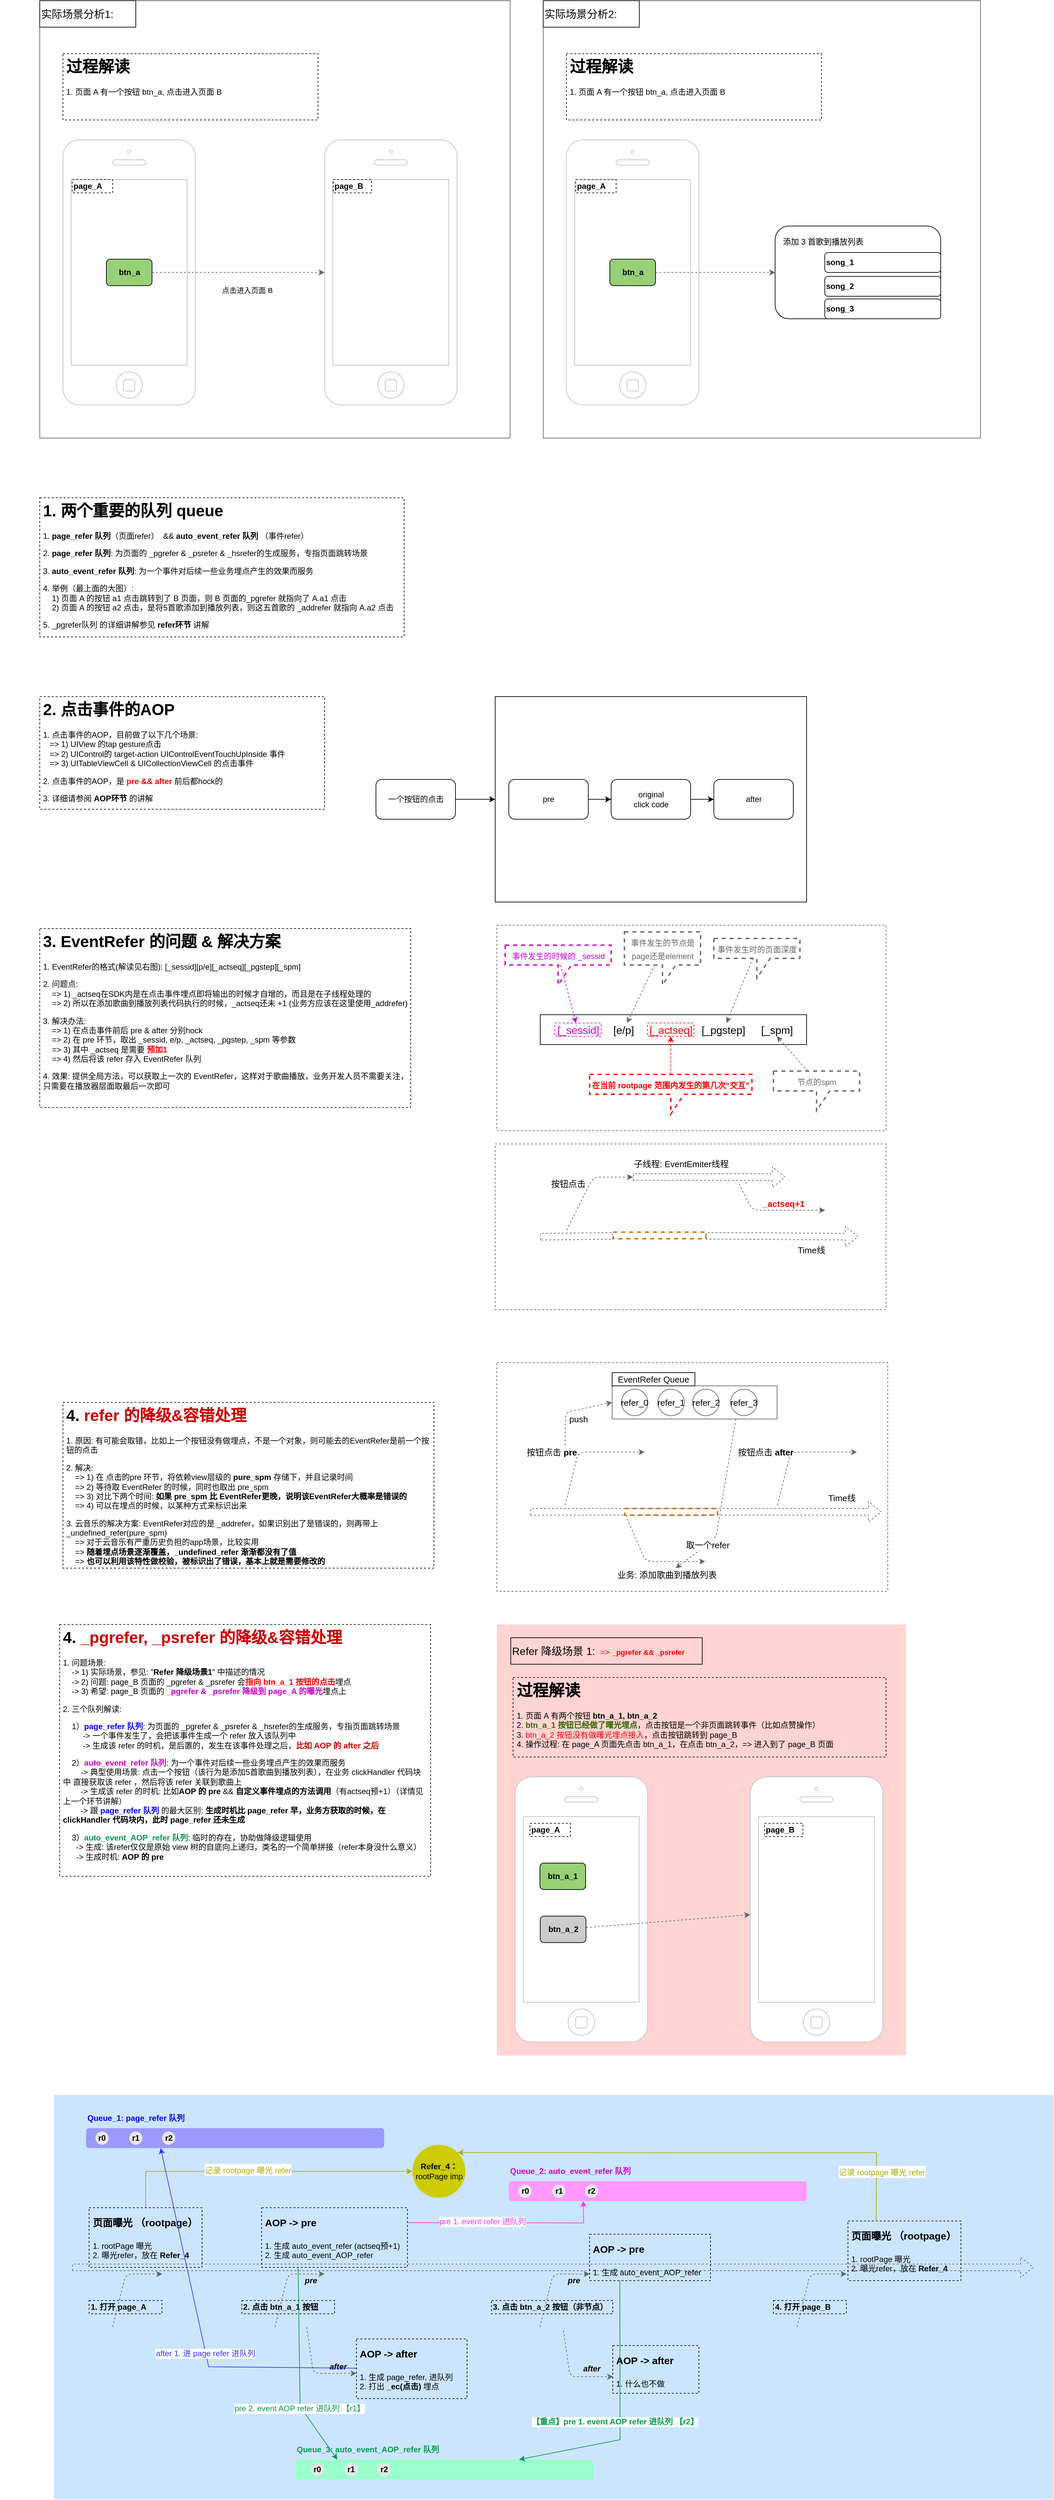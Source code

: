 <mxfile version="15.6.8" type="github">
  <diagram id="_ZPEgi9wng2458FTJGSn" name="Page-1">
    <mxGraphModel dx="1717" dy="2250" grid="1" gridSize="10" guides="1" tooltips="1" connect="1" arrows="1" fold="1" page="1" pageScale="1" pageWidth="827" pageHeight="1169" math="0" shadow="0">
      <root>
        <mxCell id="0" />
        <mxCell id="1" parent="0" />
        <mxCell id="yxq1icMLa7VZch2Kp3X8-78" value="" style="rounded=0;whiteSpace=wrap;html=1;dashed=1;fontSize=13;strokeWidth=1;strokeColor=none;fillColor=#CCE5FF;" vertex="1" parent="1">
          <mxGeometry x="61.5" y="2060" width="1508.5" height="610" as="geometry" />
        </mxCell>
        <mxCell id="yxq1icMLa7VZch2Kp3X8-10" value="" style="rounded=0;whiteSpace=wrap;html=1;dashed=1;fontSize=13;strokeWidth=1;strokeColor=none;fillColor=#FFD4D2;" vertex="1" parent="1">
          <mxGeometry x="730" y="1350" width="617.5" height="650" as="geometry" />
        </mxCell>
        <mxCell id="x_XK1Yig7gq4vAHvtXbg-77" value="" style="rounded=0;whiteSpace=wrap;html=1;dashed=1;fontSize=13;fontColor=#000000;strokeWidth=1;strokeColor=#666666;" parent="1" vertex="1">
          <mxGeometry x="730" y="955" width="590" height="345" as="geometry" />
        </mxCell>
        <mxCell id="x_XK1Yig7gq4vAHvtXbg-54" value="" style="rounded=0;whiteSpace=wrap;html=1;dashed=1;fontSize=13;fontColor=#000000;strokeWidth=1;strokeColor=#666666;" parent="1" vertex="1">
          <mxGeometry x="730" y="295" width="587.5" height="310" as="geometry" />
        </mxCell>
        <mxCell id="x_XK1Yig7gq4vAHvtXbg-53" value="" style="rounded=0;whiteSpace=wrap;html=1;dashed=1;fontSize=13;fontColor=#000000;strokeWidth=1;strokeColor=#666666;" parent="1" vertex="1">
          <mxGeometry x="727.5" y="625" width="590" height="250" as="geometry" />
        </mxCell>
        <mxCell id="CS7jje6rmYeDG2XOKvHa-1" value="" style="rounded=0;whiteSpace=wrap;html=1;strokeColor=#666666;fontColor=#666666;" parent="1" vertex="1">
          <mxGeometry x="40" y="-1100" width="710" height="660" as="geometry" />
        </mxCell>
        <mxCell id="CS7jje6rmYeDG2XOKvHa-2" value="" style="html=1;verticalLabelPosition=bottom;labelBackgroundColor=#ffffff;verticalAlign=top;shadow=0;dashed=0;strokeWidth=1;shape=mxgraph.ios7.misc.iphone;strokeColor=#c0c0c0;fontColor=#000000;fillColor=#ffffff;align=left;" parent="1" vertex="1">
          <mxGeometry x="75" y="-890" width="200" height="400" as="geometry" />
        </mxCell>
        <mxCell id="CS7jje6rmYeDG2XOKvHa-3" value="page_A" style="text;html=1;fillColor=none;align=left;verticalAlign=middle;whiteSpace=wrap;rounded=0;fontColor=#000000;strokeColor=#000000;dashed=1;fontStyle=1" parent="1" vertex="1">
          <mxGeometry x="89" y="-830" width="61" height="20" as="geometry" />
        </mxCell>
        <mxCell id="CS7jje6rmYeDG2XOKvHa-6" value="btn_a" style="rounded=1;whiteSpace=wrap;html=1;fontColor=#000000;strokeColor=#000000;align=center;fontStyle=1;fillColor=#97D077;" parent="1" vertex="1">
          <mxGeometry x="140.5" y="-710" width="69" height="40" as="geometry" />
        </mxCell>
        <mxCell id="CS7jje6rmYeDG2XOKvHa-9" value="" style="html=1;verticalLabelPosition=bottom;labelBackgroundColor=#ffffff;verticalAlign=top;shadow=0;dashed=0;strokeWidth=1;shape=mxgraph.ios7.misc.iphone;strokeColor=#c0c0c0;fontColor=#000000;fillColor=#ffffff;align=left;" parent="1" vertex="1">
          <mxGeometry x="470" y="-890" width="200" height="400" as="geometry" />
        </mxCell>
        <mxCell id="CS7jje6rmYeDG2XOKvHa-10" style="edgeStyle=none;rounded=0;orthogonalLoop=1;jettySize=auto;html=1;dashed=1;fontColor=#000000;strokeColor=#666666;" parent="1" source="CS7jje6rmYeDG2XOKvHa-6" target="CS7jje6rmYeDG2XOKvHa-9" edge="1">
          <mxGeometry relative="1" as="geometry">
            <mxPoint x="586.75" y="-690" as="sourcePoint" />
          </mxGeometry>
        </mxCell>
        <mxCell id="CS7jje6rmYeDG2XOKvHa-12" value="page_B" style="text;html=1;fillColor=none;align=left;verticalAlign=middle;whiteSpace=wrap;rounded=0;fontColor=#000000;strokeColor=#000000;dashed=1;fontStyle=1" parent="1" vertex="1">
          <mxGeometry x="483" y="-830" width="58" height="20" as="geometry" />
        </mxCell>
        <mxCell id="CS7jje6rmYeDG2XOKvHa-13" value="点击进入页面 B" style="edgeLabel;html=1;align=center;verticalAlign=middle;resizable=0;points=[];fontColor=#000000;" parent="1" vertex="1" connectable="0">
          <mxGeometry x="-20" y="-650" as="geometry">
            <mxPoint x="373" y="-13" as="offset" />
          </mxGeometry>
        </mxCell>
        <mxCell id="CS7jje6rmYeDG2XOKvHa-14" value="&lt;span style=&quot;font-size: 16px&quot;&gt;实际场景分析1:&lt;/span&gt;" style="text;html=1;fillColor=none;align=left;verticalAlign=middle;whiteSpace=wrap;rounded=0;strokeColor=#000000;" parent="1" vertex="1">
          <mxGeometry x="40" y="-1100" width="145" height="40" as="geometry" />
        </mxCell>
        <mxCell id="CS7jje6rmYeDG2XOKvHa-15" value="&lt;h1&gt;过程解读&lt;/h1&gt;&lt;p&gt;1. 页面 A 有一个按钮 btn_a, 点击进入页面 B&lt;/p&gt;" style="text;html=1;fillColor=none;spacing=5;spacingTop=-20;whiteSpace=wrap;overflow=hidden;rounded=0;fontColor=#000000;align=left;strokeColor=#000000;dashed=1;" parent="1" vertex="1">
          <mxGeometry x="75" y="-1020" width="385" height="100" as="geometry" />
        </mxCell>
        <mxCell id="CS7jje6rmYeDG2XOKvHa-18" value="" style="rounded=0;whiteSpace=wrap;html=1;strokeColor=#666666;fontColor=#666666;" parent="1" vertex="1">
          <mxGeometry x="800" y="-1100" width="660" height="660" as="geometry" />
        </mxCell>
        <mxCell id="CS7jje6rmYeDG2XOKvHa-19" value="" style="html=1;verticalLabelPosition=bottom;labelBackgroundColor=#ffffff;verticalAlign=top;shadow=0;dashed=0;strokeWidth=1;shape=mxgraph.ios7.misc.iphone;strokeColor=#c0c0c0;fontColor=#000000;fillColor=#ffffff;align=left;" parent="1" vertex="1">
          <mxGeometry x="835" y="-890" width="200" height="400" as="geometry" />
        </mxCell>
        <mxCell id="CS7jje6rmYeDG2XOKvHa-20" value="page_A" style="text;html=1;fillColor=none;align=left;verticalAlign=middle;whiteSpace=wrap;rounded=0;fontColor=#000000;strokeColor=#000000;dashed=1;fontStyle=1" parent="1" vertex="1">
          <mxGeometry x="849" y="-830" width="61" height="20" as="geometry" />
        </mxCell>
        <mxCell id="CS7jje6rmYeDG2XOKvHa-21" value="btn_a" style="rounded=1;whiteSpace=wrap;html=1;fontColor=#000000;strokeColor=#000000;align=center;fontStyle=1;fillColor=#97D077;" parent="1" vertex="1">
          <mxGeometry x="900.5" y="-710" width="69" height="40" as="geometry" />
        </mxCell>
        <mxCell id="CS7jje6rmYeDG2XOKvHa-23" style="edgeStyle=none;rounded=0;orthogonalLoop=1;jettySize=auto;html=1;dashed=1;fontColor=#000000;strokeColor=#666666;" parent="1" source="CS7jje6rmYeDG2XOKvHa-21" target="CS7jje6rmYeDG2XOKvHa-27" edge="1">
          <mxGeometry relative="1" as="geometry">
            <mxPoint x="1346.75" y="-690" as="sourcePoint" />
            <mxPoint x="1140" y="-690" as="targetPoint" />
          </mxGeometry>
        </mxCell>
        <mxCell id="CS7jje6rmYeDG2XOKvHa-25" value="&lt;span style=&quot;font-size: 16px&quot;&gt;实际场景分析2:&lt;/span&gt;" style="text;html=1;fillColor=none;align=left;verticalAlign=middle;whiteSpace=wrap;rounded=0;strokeColor=#000000;" parent="1" vertex="1">
          <mxGeometry x="800" y="-1100" width="145" height="40" as="geometry" />
        </mxCell>
        <mxCell id="CS7jje6rmYeDG2XOKvHa-26" value="&lt;h1&gt;过程解读&lt;/h1&gt;&lt;p&gt;1. 页面 A 有一个按钮 btn_a, 点击进入页面 B&lt;/p&gt;" style="text;html=1;fillColor=none;spacing=5;spacingTop=-20;whiteSpace=wrap;overflow=hidden;rounded=0;fontColor=#000000;align=left;strokeColor=#000000;dashed=1;" parent="1" vertex="1">
          <mxGeometry x="835" y="-1020" width="385" height="100" as="geometry" />
        </mxCell>
        <mxCell id="CS7jje6rmYeDG2XOKvHa-27" value="" style="rounded=1;whiteSpace=wrap;html=1;" parent="1" vertex="1">
          <mxGeometry x="1150" y="-760" width="250" height="140" as="geometry" />
        </mxCell>
        <mxCell id="CS7jje6rmYeDG2XOKvHa-30" value="&lt;span style=&quot;color: rgb(0 , 0 , 0) ; font-family: &amp;#34;helvetica&amp;#34; ; font-size: 12px ; font-style: normal ; font-weight: 400 ; letter-spacing: normal ; text-align: center ; text-indent: 0px ; text-transform: none ; word-spacing: 0px ; background-color: rgb(248 , 249 , 250) ; display: inline ; float: none&quot;&gt;添加 3 首歌到播放列表&lt;/span&gt;" style="text;whiteSpace=wrap;html=1;" parent="1" vertex="1">
          <mxGeometry x="1160" y="-750" width="150" height="30" as="geometry" />
        </mxCell>
        <mxCell id="CS7jje6rmYeDG2XOKvHa-31" value="&lt;b&gt;song_1&lt;/b&gt;" style="rounded=1;whiteSpace=wrap;html=1;align=left;" parent="1" vertex="1">
          <mxGeometry x="1225" y="-720" width="175" height="30" as="geometry" />
        </mxCell>
        <mxCell id="CS7jje6rmYeDG2XOKvHa-32" value="&lt;b&gt;song_2&lt;/b&gt;" style="rounded=1;whiteSpace=wrap;html=1;align=left;" parent="1" vertex="1">
          <mxGeometry x="1225" y="-684" width="175" height="30" as="geometry" />
        </mxCell>
        <mxCell id="CS7jje6rmYeDG2XOKvHa-33" value="&lt;b&gt;song_3&lt;/b&gt;" style="rounded=1;whiteSpace=wrap;html=1;align=left;" parent="1" vertex="1">
          <mxGeometry x="1225" y="-650" width="175" height="30" as="geometry" />
        </mxCell>
        <mxCell id="CS7jje6rmYeDG2XOKvHa-34" value="&lt;h1&gt;2. 点击事件的AOP&lt;/h1&gt;&lt;p&gt;1. 点击事件的AOP，目前做了以下几个场景:&lt;br&gt;&lt;span&gt;&amp;nbsp; &amp;nbsp;=&amp;gt; 1) UIView 的tap gesture点击&lt;br&gt;&amp;nbsp; &amp;nbsp;=&amp;gt; 2) UIControl的 target-action UIControlEventTouchUpInside 事件&lt;br&gt;&amp;nbsp; &amp;nbsp;=&amp;gt; 3) UITableViewCell &amp;amp; UICollectionViewCell 的点击事件&lt;br&gt;&lt;/span&gt;&lt;/p&gt;&lt;p&gt;2. 点击事件的AOP，是 &lt;b&gt;&lt;font color=&quot;#ff0000&quot;&gt;pre &amp;amp;&amp;amp; after&lt;/font&gt;&lt;/b&gt; 前后都hock的&lt;/p&gt;&lt;p&gt;3. 详细请参阅 &lt;b&gt;AOP环节&lt;/b&gt; 的讲解&lt;/p&gt;" style="text;html=1;fillColor=none;spacing=5;spacingTop=-20;whiteSpace=wrap;overflow=hidden;rounded=0;strokeColor=#000000;dashed=1;" parent="1" vertex="1">
          <mxGeometry x="40" y="-50" width="430" height="170" as="geometry" />
        </mxCell>
        <mxCell id="x_XK1Yig7gq4vAHvtXbg-7" style="edgeStyle=orthogonalEdgeStyle;rounded=0;orthogonalLoop=1;jettySize=auto;html=1;" parent="1" source="x_XK1Yig7gq4vAHvtXbg-1" target="x_XK1Yig7gq4vAHvtXbg-3" edge="1">
          <mxGeometry relative="1" as="geometry" />
        </mxCell>
        <mxCell id="x_XK1Yig7gq4vAHvtXbg-1" value="一个按钮的点击" style="rounded=1;whiteSpace=wrap;html=1;" parent="1" vertex="1">
          <mxGeometry x="547.5" y="75" width="120" height="60" as="geometry" />
        </mxCell>
        <mxCell id="x_XK1Yig7gq4vAHvtXbg-3" value="" style="rounded=0;whiteSpace=wrap;html=1;" parent="1" vertex="1">
          <mxGeometry x="727.5" y="-50" width="470" height="310" as="geometry" />
        </mxCell>
        <mxCell id="x_XK1Yig7gq4vAHvtXbg-9" style="edgeStyle=orthogonalEdgeStyle;rounded=0;orthogonalLoop=1;jettySize=auto;html=1;" parent="1" source="x_XK1Yig7gq4vAHvtXbg-4" target="x_XK1Yig7gq4vAHvtXbg-6" edge="1">
          <mxGeometry relative="1" as="geometry" />
        </mxCell>
        <mxCell id="x_XK1Yig7gq4vAHvtXbg-4" value="original &lt;br&gt;click code" style="rounded=1;whiteSpace=wrap;html=1;" parent="1" vertex="1">
          <mxGeometry x="902.5" y="75" width="120" height="60" as="geometry" />
        </mxCell>
        <mxCell id="x_XK1Yig7gq4vAHvtXbg-8" style="edgeStyle=orthogonalEdgeStyle;rounded=0;orthogonalLoop=1;jettySize=auto;html=1;" parent="1" source="x_XK1Yig7gq4vAHvtXbg-5" target="x_XK1Yig7gq4vAHvtXbg-4" edge="1">
          <mxGeometry relative="1" as="geometry" />
        </mxCell>
        <mxCell id="x_XK1Yig7gq4vAHvtXbg-5" value="pre" style="rounded=1;whiteSpace=wrap;html=1;" parent="1" vertex="1">
          <mxGeometry x="748" y="75" width="120" height="60" as="geometry" />
        </mxCell>
        <mxCell id="x_XK1Yig7gq4vAHvtXbg-6" value="after" style="rounded=1;whiteSpace=wrap;html=1;" parent="1" vertex="1">
          <mxGeometry x="1057.5" y="75" width="120" height="60" as="geometry" />
        </mxCell>
        <mxCell id="x_XK1Yig7gq4vAHvtXbg-10" value="&lt;h1&gt;1. 两个重要的队列 queue&lt;/h1&gt;&lt;p&gt;1. &lt;b&gt;page_refer&amp;nbsp;队列&lt;/b&gt;（页面refer）&amp;nbsp; &amp;amp;&amp;amp; &lt;b&gt;auto_event_refer 队列&lt;/b&gt; （事件refer）&lt;span&gt;&lt;br&gt;&lt;/span&gt;&lt;/p&gt;&lt;p&gt;2.&amp;nbsp;&lt;b&gt;page_refer&lt;/b&gt;&lt;b&gt;&amp;nbsp;队列&lt;/b&gt;: 为页面的 _pgrefer &amp;amp; _psrefer &amp;amp; _hsrefer的生成服务，专指页面跳转场景&lt;br&gt;&lt;/p&gt;&lt;p&gt;3.&amp;nbsp;&lt;b&gt;auto_event_refer&lt;/b&gt;&lt;b&gt;&amp;nbsp;队列&lt;/b&gt;: 为一个事件对后续一些业务埋点产生的效果而服务&lt;/p&gt;&lt;p&gt;4. 举例（最上面的大图）:&lt;br&gt;&amp;nbsp; &amp;nbsp; 1) 页面 A 的按钮 a1 点击跳转到了 B 页面，则 B 页面的_pgrefer 就指向了 A.a1 点击&lt;br&gt;&amp;nbsp; &amp;nbsp; 2) 页面 A 的按钮 a2 点击，是将5首歌添加到播放列表，则这五首歌的 _addrefer 就指向 A.a2 点击&lt;/p&gt;&lt;p&gt;5. _pgrefer队列 的详细讲解参见 &lt;b&gt;refer环节&lt;/b&gt; 讲解&lt;/p&gt;" style="text;html=1;fillColor=none;spacing=5;spacingTop=-20;whiteSpace=wrap;overflow=hidden;rounded=0;strokeColor=#000000;dashed=1;" parent="1" vertex="1">
          <mxGeometry x="40" y="-350" width="550" height="210" as="geometry" />
        </mxCell>
        <mxCell id="x_XK1Yig7gq4vAHvtXbg-11" value="&lt;h1&gt;3. EventRefer 的问题 &amp;amp; 解决方案&lt;/h1&gt;&lt;p&gt;1. EventRefer的格式(解读见右图): [_sessid][p/e][_actseq][_pgstep][_spm]&lt;/p&gt;&lt;p&gt;2. 问题点: &lt;br&gt;&amp;nbsp; &amp;nbsp; =&amp;gt; 1) _actseq在SDK内是在点击事件埋点即将输出的时候才自增的，而且是在子线程处理的&lt;br&gt;&amp;nbsp; &amp;nbsp; =&amp;gt; 2) 所以在添加歌曲到播放列表代码执行的时候，_actseq还未 +1 (业务方应该在这里使用_addrefer)&lt;br&gt;&lt;/p&gt;&lt;p&gt;3. 解决办法:&amp;nbsp;&lt;br&gt;&amp;nbsp; &amp;nbsp; =&amp;gt; 1) 在点击事件前后 pre &amp;amp; after 分别hock&lt;br&gt;&amp;nbsp; &amp;nbsp; =&amp;gt; 2) 在 pre 环节，取出 _sessid, e/p, _actseq, _pgstep, _spm 等参数&lt;br&gt;&amp;nbsp; &amp;nbsp; =&amp;gt; 3) 其中 _actseq 是需要 &lt;font color=&quot;#ff0000&quot; style=&quot;font-weight: bold&quot;&gt;预加1&lt;/font&gt;&lt;br&gt;&amp;nbsp; &amp;nbsp; =&amp;gt; 4) 然后将该 refer 存入 EventRefer 队列&lt;br&gt;&lt;/p&gt;&lt;p&gt;4. 效果: 提供全局方法，可以获取上一次的 EventRefer，这样对于歌曲播放，业务开发人员不需要关注，只需要在播放器层面取最后一次即可&lt;br&gt;&lt;/p&gt;&lt;p&gt;&lt;br&gt;&lt;/p&gt;" style="text;html=1;fillColor=none;spacing=5;spacingTop=-20;whiteSpace=wrap;overflow=hidden;rounded=0;strokeColor=#000000;dashed=1;" parent="1" vertex="1">
          <mxGeometry x="40" y="300" width="560" height="270" as="geometry" />
        </mxCell>
        <mxCell id="x_XK1Yig7gq4vAHvtXbg-12" value="" style="rounded=0;whiteSpace=wrap;html=1;" parent="1" vertex="1">
          <mxGeometry x="795.5" y="430" width="402" height="45" as="geometry" />
        </mxCell>
        <mxCell id="x_XK1Yig7gq4vAHvtXbg-14" value="[_sessid]" style="text;html=1;fillColor=none;align=center;verticalAlign=middle;whiteSpace=wrap;rounded=0;dashed=1;fontSize=16;fontColor=#CC00CC;strokeColor=#CC00CC;" parent="1" vertex="1">
          <mxGeometry x="817.5" y="442.5" width="70" height="20" as="geometry" />
        </mxCell>
        <mxCell id="x_XK1Yig7gq4vAHvtXbg-15" value="[e/p]" style="text;html=1;strokeColor=none;fillColor=none;align=center;verticalAlign=middle;whiteSpace=wrap;rounded=0;dashed=1;fontSize=16;" parent="1" vertex="1">
          <mxGeometry x="894.5" y="442.5" width="53" height="20" as="geometry" />
        </mxCell>
        <mxCell id="x_XK1Yig7gq4vAHvtXbg-16" value="[_actseq]" style="text;html=1;fillColor=none;align=center;verticalAlign=middle;whiteSpace=wrap;rounded=0;dashed=1;fontSize=16;fontColor=#FF0000;strokeColor=#FF0000;" parent="1" vertex="1">
          <mxGeometry x="957.5" y="442.5" width="70" height="20" as="geometry" />
        </mxCell>
        <mxCell id="x_XK1Yig7gq4vAHvtXbg-17" value="[_pgstep]" style="text;html=1;strokeColor=none;fillColor=none;align=center;verticalAlign=middle;whiteSpace=wrap;rounded=0;dashed=1;fontSize=16;" parent="1" vertex="1">
          <mxGeometry x="1037" y="442.5" width="70" height="20" as="geometry" />
        </mxCell>
        <mxCell id="x_XK1Yig7gq4vAHvtXbg-18" value="[_spm]" style="text;html=1;strokeColor=none;fillColor=none;align=center;verticalAlign=middle;whiteSpace=wrap;rounded=0;dashed=1;fontSize=16;" parent="1" vertex="1">
          <mxGeometry x="1117.5" y="442.5" width="70" height="20" as="geometry" />
        </mxCell>
        <mxCell id="x_XK1Yig7gq4vAHvtXbg-20" style="rounded=0;orthogonalLoop=1;jettySize=auto;html=1;fontSize=16;fontColor=#CC00CC;strokeColor=#CC00CC;dashed=1;" parent="1" source="x_XK1Yig7gq4vAHvtXbg-19" target="x_XK1Yig7gq4vAHvtXbg-14" edge="1">
          <mxGeometry relative="1" as="geometry" />
        </mxCell>
        <mxCell id="x_XK1Yig7gq4vAHvtXbg-19" value="&lt;span style=&quot;font-size: 12px; text-align: left;&quot;&gt;事件发生的时候的 _sessid&lt;/span&gt;" style="shape=callout;whiteSpace=wrap;html=1;perimeter=calloutPerimeter;dashed=1;fontSize=16;strokeColor=#CC00CC;strokeWidth=2;fontColor=#CC00CC;fillColor=none;" parent="1" vertex="1">
          <mxGeometry x="742.5" y="325" width="160" height="60" as="geometry" />
        </mxCell>
        <mxCell id="x_XK1Yig7gq4vAHvtXbg-22" style="edgeStyle=none;rounded=0;orthogonalLoop=1;jettySize=auto;html=1;dashed=1;fontSize=16;fontColor=#666666;strokeColor=#666666;" parent="1" source="x_XK1Yig7gq4vAHvtXbg-21" target="x_XK1Yig7gq4vAHvtXbg-15" edge="1">
          <mxGeometry relative="1" as="geometry" />
        </mxCell>
        <mxCell id="x_XK1Yig7gq4vAHvtXbg-21" value="&lt;span style=&quot;font-size: 12px; text-align: left;&quot;&gt;事件发生的节点是page还是element&lt;/span&gt;" style="shape=callout;whiteSpace=wrap;html=1;perimeter=calloutPerimeter;dashed=1;fontSize=16;strokeWidth=2;fillColor=none;strokeColor=#666666;fontColor=#666666;" parent="1" vertex="1">
          <mxGeometry x="922.5" y="305" width="115" height="80" as="geometry" />
        </mxCell>
        <mxCell id="x_XK1Yig7gq4vAHvtXbg-24" style="edgeStyle=none;rounded=0;orthogonalLoop=1;jettySize=auto;html=1;dashed=1;fontSize=16;fontColor=#666666;strokeColor=#FF0000;" parent="1" source="x_XK1Yig7gq4vAHvtXbg-23" target="x_XK1Yig7gq4vAHvtXbg-16" edge="1">
          <mxGeometry relative="1" as="geometry" />
        </mxCell>
        <mxCell id="x_XK1Yig7gq4vAHvtXbg-23" value="&lt;b style=&quot;color: rgb(0 , 0 , 0) ; font-size: 12px ; text-align: left&quot;&gt;&lt;font color=&quot;#ff0000&quot;&gt;在当前 rootpage 范围内发生的第几次“交互”&lt;/font&gt;&lt;/b&gt;" style="shape=callout;whiteSpace=wrap;html=1;perimeter=calloutPerimeter;dashed=1;fontSize=16;strokeWidth=2;fontColor=#CC00CC;fillColor=none;strokeColor=#FF0000;" parent="1" vertex="1">
          <mxGeometry x="870" y="520" width="245" height="60" as="geometry" />
        </mxCell>
        <mxCell id="x_XK1Yig7gq4vAHvtXbg-26" style="edgeStyle=none;rounded=0;orthogonalLoop=1;jettySize=auto;html=1;dashed=1;fontSize=16;fontColor=#666666;strokeColor=#666666;" parent="1" source="x_XK1Yig7gq4vAHvtXbg-25" target="x_XK1Yig7gq4vAHvtXbg-17" edge="1">
          <mxGeometry relative="1" as="geometry" />
        </mxCell>
        <mxCell id="x_XK1Yig7gq4vAHvtXbg-25" value="&lt;span style=&quot;font-size: 12px ; text-align: left&quot;&gt;事件发生时的页面深度&lt;/span&gt;" style="shape=callout;whiteSpace=wrap;html=1;perimeter=calloutPerimeter;dashed=1;fontSize=16;strokeWidth=2;fillColor=none;fontColor=#666666;strokeColor=#666666;" parent="1" vertex="1">
          <mxGeometry x="1057.5" y="315" width="130" height="60" as="geometry" />
        </mxCell>
        <mxCell id="x_XK1Yig7gq4vAHvtXbg-28" style="edgeStyle=none;rounded=0;orthogonalLoop=1;jettySize=auto;html=1;entryX=0.5;entryY=1;entryDx=0;entryDy=0;dashed=1;fontSize=16;fontColor=#666666;strokeColor=#666666;" parent="1" source="x_XK1Yig7gq4vAHvtXbg-27" target="x_XK1Yig7gq4vAHvtXbg-18" edge="1">
          <mxGeometry relative="1" as="geometry" />
        </mxCell>
        <mxCell id="x_XK1Yig7gq4vAHvtXbg-27" value="&lt;span style=&quot;font-size: 12px ; text-align: left&quot;&gt;节点的spm&lt;/span&gt;" style="shape=callout;whiteSpace=wrap;html=1;perimeter=calloutPerimeter;dashed=1;fontSize=16;strokeWidth=2;fillColor=none;fontColor=#666666;strokeColor=#666666;" parent="1" vertex="1">
          <mxGeometry x="1147.5" y="515" width="130" height="60" as="geometry" />
        </mxCell>
        <mxCell id="x_XK1Yig7gq4vAHvtXbg-33" value="Time线" style="text;html=1;strokeColor=none;align=center;verticalAlign=middle;whiteSpace=wrap;rounded=0;dashed=1;fontSize=13;" parent="1" vertex="1">
          <mxGeometry x="1175" y="775" width="60" height="20" as="geometry" />
        </mxCell>
        <mxCell id="x_XK1Yig7gq4vAHvtXbg-34" value="" style="shape=flexArrow;endArrow=classic;html=1;dashed=1;fontSize=16;fontColor=#000000;strokeColor=#666666;startArrow=none;" parent="1" source="x_XK1Yig7gq4vAHvtXbg-47" edge="1">
          <mxGeometry width="50" height="50" relative="1" as="geometry">
            <mxPoint x="795.5" y="765" as="sourcePoint" />
            <mxPoint x="1275.5" y="765" as="targetPoint" />
          </mxGeometry>
        </mxCell>
        <mxCell id="x_XK1Yig7gq4vAHvtXbg-35" value="" style="endArrow=classic;html=1;dashed=1;fontSize=16;fontColor=#000000;strokeColor=#666666;" parent="1" edge="1">
          <mxGeometry width="50" height="50" relative="1" as="geometry">
            <mxPoint x="835.5" y="755" as="sourcePoint" />
            <mxPoint x="935.5" y="675" as="targetPoint" />
            <Array as="points">
              <mxPoint x="875.5" y="675" />
            </Array>
          </mxGeometry>
        </mxCell>
        <mxCell id="x_XK1Yig7gq4vAHvtXbg-38" value="" style="shape=flexArrow;endArrow=classic;html=1;dashed=1;fontSize=16;fontColor=#000000;strokeColor=#666666;" parent="1" edge="1">
          <mxGeometry width="50" height="50" relative="1" as="geometry">
            <mxPoint x="935.5" y="675" as="sourcePoint" />
            <mxPoint x="1165.5" y="675" as="targetPoint" />
          </mxGeometry>
        </mxCell>
        <mxCell id="x_XK1Yig7gq4vAHvtXbg-39" value="子线程: EventEmiter线程" style="text;html=1;strokeColor=none;fillColor=none;align=left;verticalAlign=middle;whiteSpace=wrap;rounded=0;dashed=1;fontSize=13;fontColor=#000000;" parent="1" vertex="1">
          <mxGeometry x="934.5" y="645" width="161" height="20" as="geometry" />
        </mxCell>
        <mxCell id="x_XK1Yig7gq4vAHvtXbg-40" value="" style="endArrow=classic;html=1;dashed=1;fontSize=13;fontColor=#000000;strokeColor=#666666;startArrow=none;" parent="1" edge="1">
          <mxGeometry width="50" height="50" relative="1" as="geometry">
            <mxPoint x="1095.5" y="685" as="sourcePoint" />
            <mxPoint x="1225.5" y="725" as="targetPoint" />
            <Array as="points">
              <mxPoint x="1115.5" y="725" />
            </Array>
          </mxGeometry>
        </mxCell>
        <mxCell id="x_XK1Yig7gq4vAHvtXbg-42" value="" style="endArrow=none;html=1;dashed=1;fontSize=13;fontColor=#000000;strokeColor=#666666;" parent="1" edge="1">
          <mxGeometry width="50" height="50" relative="1" as="geometry">
            <mxPoint x="1105.5" y="685" as="sourcePoint" />
            <mxPoint x="1108.833" y="681" as="targetPoint" />
            <Array as="points" />
          </mxGeometry>
        </mxCell>
        <mxCell id="x_XK1Yig7gq4vAHvtXbg-45" value="" style="endArrow=classic;html=1;dashed=1;fontSize=13;fontColor=#000000;strokeColor=#666666;" parent="1" edge="1">
          <mxGeometry width="50" height="50" relative="1" as="geometry">
            <mxPoint x="924.5" y="1185" as="sourcePoint" />
            <mxPoint x="1044.5" y="1255" as="targetPoint" />
            <Array as="points">
              <mxPoint x="954.5" y="1255" />
            </Array>
          </mxGeometry>
        </mxCell>
        <mxCell id="x_XK1Yig7gq4vAHvtXbg-47" value="" style="rounded=0;whiteSpace=wrap;html=1;dashed=1;fontSize=13;fontColor=#000000;strokeWidth=2;fillColor=none;strokeColor=#CC6600;" parent="1" vertex="1">
          <mxGeometry x="905.5" y="758" width="140" height="10" as="geometry" />
        </mxCell>
        <mxCell id="x_XK1Yig7gq4vAHvtXbg-48" value="" style="shape=flexArrow;endArrow=none;html=1;dashed=1;fontSize=16;fontColor=#000000;strokeColor=#666666;" parent="1" target="x_XK1Yig7gq4vAHvtXbg-47" edge="1">
          <mxGeometry width="50" height="50" relative="1" as="geometry">
            <mxPoint x="795.5" y="765" as="sourcePoint" />
            <mxPoint x="1405.5" y="765" as="targetPoint" />
          </mxGeometry>
        </mxCell>
        <mxCell id="x_XK1Yig7gq4vAHvtXbg-49" value="业务: 添加歌曲到播放列表" style="text;html=1;strokeColor=none;fillColor=none;align=center;verticalAlign=middle;whiteSpace=wrap;rounded=0;dashed=1;fontSize=13;fontColor=#000000;" parent="1" vertex="1">
          <mxGeometry x="902.5" y="1265" width="168" height="20" as="geometry" />
        </mxCell>
        <mxCell id="x_XK1Yig7gq4vAHvtXbg-50" value="按钮点击" style="text;html=1;strokeColor=none;fillColor=none;align=center;verticalAlign=middle;whiteSpace=wrap;rounded=0;dashed=1;fontSize=13;fontColor=#000000;" parent="1" vertex="1">
          <mxGeometry x="803" y="675" width="70" height="20" as="geometry" />
        </mxCell>
        <mxCell id="x_XK1Yig7gq4vAHvtXbg-51" value="&lt;b&gt;&lt;font color=&quot;#ff0000&quot;&gt;_actseq+1&lt;/font&gt;&lt;/b&gt;" style="text;html=1;strokeColor=none;fillColor=none;align=center;verticalAlign=middle;whiteSpace=wrap;rounded=0;dashed=1;fontSize=13;fontColor=#000000;" parent="1" vertex="1">
          <mxGeometry x="1118" y="705" width="90" height="20" as="geometry" />
        </mxCell>
        <mxCell id="x_XK1Yig7gq4vAHvtXbg-55" value="" style="shape=flexArrow;endArrow=classic;html=1;dashed=1;fontSize=13;fontColor=#000000;strokeColor=#666666;" parent="1" edge="1">
          <mxGeometry width="50" height="50" relative="1" as="geometry">
            <mxPoint x="780.5" y="1180" as="sourcePoint" />
            <mxPoint x="1310.5" y="1180" as="targetPoint" />
          </mxGeometry>
        </mxCell>
        <mxCell id="x_XK1Yig7gq4vAHvtXbg-56" value="Time线" style="text;html=1;strokeColor=none;align=center;verticalAlign=middle;whiteSpace=wrap;rounded=0;dashed=1;fontSize=13;" parent="1" vertex="1">
          <mxGeometry x="1220.5" y="1149" width="60" height="20" as="geometry" />
        </mxCell>
        <mxCell id="x_XK1Yig7gq4vAHvtXbg-57" value="" style="endArrow=classic;html=1;dashed=1;fontSize=13;fontColor=#000000;strokeColor=#666666;" parent="1" edge="1">
          <mxGeometry width="50" height="50" relative="1" as="geometry">
            <mxPoint x="833" y="1170" as="sourcePoint" />
            <mxPoint x="953" y="1090" as="targetPoint" />
            <Array as="points">
              <mxPoint x="853" y="1090" />
            </Array>
          </mxGeometry>
        </mxCell>
        <mxCell id="x_XK1Yig7gq4vAHvtXbg-58" value="按钮点击 &lt;b&gt;pre&lt;/b&gt;" style="text;html=1;strokeColor=none;fillColor=none;align=center;verticalAlign=middle;whiteSpace=wrap;rounded=0;dashed=1;fontSize=13;fontColor=#000000;" parent="1" vertex="1">
          <mxGeometry x="773" y="1080" width="80" height="20" as="geometry" />
        </mxCell>
        <mxCell id="x_XK1Yig7gq4vAHvtXbg-59" value="" style="endArrow=classic;html=1;dashed=1;fontSize=13;fontColor=#000000;strokeColor=#666666;" parent="1" edge="1">
          <mxGeometry width="50" height="50" relative="1" as="geometry">
            <mxPoint x="1153.5" y="1170" as="sourcePoint" />
            <mxPoint x="1273.5" y="1090" as="targetPoint" />
            <Array as="points">
              <mxPoint x="1173.5" y="1090" />
            </Array>
          </mxGeometry>
        </mxCell>
        <mxCell id="x_XK1Yig7gq4vAHvtXbg-60" value="按钮点击 &lt;b&gt;after&lt;/b&gt;" style="text;html=1;strokeColor=none;fillColor=none;align=center;verticalAlign=middle;whiteSpace=wrap;rounded=0;dashed=1;fontSize=13;fontColor=#000000;" parent="1" vertex="1">
          <mxGeometry x="1089" y="1080" width="94" height="20" as="geometry" />
        </mxCell>
        <mxCell id="x_XK1Yig7gq4vAHvtXbg-61" value="" style="rounded=0;whiteSpace=wrap;html=1;dashed=1;fontSize=13;fontColor=#000000;strokeWidth=2;fillColor=none;strokeColor=#CC6600;" parent="1" vertex="1">
          <mxGeometry x="923" y="1175" width="140" height="10" as="geometry" />
        </mxCell>
        <mxCell id="x_XK1Yig7gq4vAHvtXbg-64" value="" style="rounded=0;whiteSpace=wrap;html=1;fontSize=13;fontColor=#000000;strokeColor=#666666;strokeWidth=1;fillColor=none;" parent="1" vertex="1">
          <mxGeometry x="904" y="990" width="249" height="50" as="geometry" />
        </mxCell>
        <mxCell id="x_XK1Yig7gq4vAHvtXbg-67" value="refer_0" style="ellipse;whiteSpace=wrap;html=1;aspect=fixed;fontSize=13;fontColor=#000000;strokeColor=#666666;strokeWidth=1;fillColor=none;" parent="1" vertex="1">
          <mxGeometry x="918" y="995" width="40" height="40" as="geometry" />
        </mxCell>
        <mxCell id="x_XK1Yig7gq4vAHvtXbg-68" value="refer_1" style="ellipse;whiteSpace=wrap;html=1;aspect=fixed;fontSize=13;fontColor=#000000;strokeColor=#666666;strokeWidth=1;fillColor=none;" parent="1" vertex="1">
          <mxGeometry x="973" y="995" width="40" height="40" as="geometry" />
        </mxCell>
        <mxCell id="x_XK1Yig7gq4vAHvtXbg-69" value="refer_2" style="ellipse;whiteSpace=wrap;html=1;aspect=fixed;fontSize=13;fontColor=#000000;strokeColor=#666666;strokeWidth=1;fillColor=none;" parent="1" vertex="1">
          <mxGeometry x="1025.5" y="995" width="40" height="40" as="geometry" />
        </mxCell>
        <mxCell id="x_XK1Yig7gq4vAHvtXbg-70" value="refer_3" style="ellipse;whiteSpace=wrap;html=1;aspect=fixed;fontSize=13;fontColor=#000000;strokeColor=#666666;strokeWidth=1;fillColor=none;" parent="1" vertex="1">
          <mxGeometry x="1083" y="995" width="40" height="40" as="geometry" />
        </mxCell>
        <mxCell id="x_XK1Yig7gq4vAHvtXbg-71" value="" style="endArrow=classic;html=1;dashed=1;fontSize=13;fontColor=#000000;strokeColor=#666666;entryX=0;entryY=0.5;entryDx=0;entryDy=0;exitX=0.75;exitY=0;exitDx=0;exitDy=0;" parent="1" source="x_XK1Yig7gq4vAHvtXbg-58" target="x_XK1Yig7gq4vAHvtXbg-64" edge="1">
          <mxGeometry width="50" height="50" relative="1" as="geometry">
            <mxPoint x="810.5" y="1070" as="sourcePoint" />
            <mxPoint x="860.5" y="1020" as="targetPoint" />
            <Array as="points">
              <mxPoint x="833.5" y="1030" />
            </Array>
          </mxGeometry>
        </mxCell>
        <mxCell id="x_XK1Yig7gq4vAHvtXbg-72" value="push" style="text;html=1;align=center;verticalAlign=middle;resizable=0;points=[];autosize=1;strokeColor=none;fontSize=13;fontColor=#000000;" parent="1" vertex="1">
          <mxGeometry x="833" y="1030" width="40" height="20" as="geometry" />
        </mxCell>
        <mxCell id="x_XK1Yig7gq4vAHvtXbg-73" value="EventRefer Queue" style="text;html=1;fillColor=none;align=center;verticalAlign=middle;whiteSpace=wrap;rounded=0;fontSize=13;fontColor=#000000;strokeColor=#000000;" parent="1" vertex="1">
          <mxGeometry x="904" y="970" width="125" height="20" as="geometry" />
        </mxCell>
        <mxCell id="x_XK1Yig7gq4vAHvtXbg-74" value="" style="endArrow=classic;html=1;dashed=1;fontSize=13;fontColor=#000000;strokeColor=#666666;exitX=0.75;exitY=1;exitDx=0;exitDy=0;" parent="1" source="x_XK1Yig7gq4vAHvtXbg-64" target="x_XK1Yig7gq4vAHvtXbg-49" edge="1">
          <mxGeometry width="50" height="50" relative="1" as="geometry">
            <mxPoint x="1000.5" y="1130" as="sourcePoint" />
            <mxPoint x="1050.5" y="1080" as="targetPoint" />
            <Array as="points">
              <mxPoint x="1060.5" y="1220" />
            </Array>
          </mxGeometry>
        </mxCell>
        <mxCell id="x_XK1Yig7gq4vAHvtXbg-75" value="取一个refer" style="edgeLabel;html=1;align=center;verticalAlign=middle;resizable=0;points=[];fontSize=13;fontColor=#000000;" parent="x_XK1Yig7gq4vAHvtXbg-74" vertex="1" connectable="0">
          <mxGeometry x="0.544" relative="1" as="geometry">
            <mxPoint as="offset" />
          </mxGeometry>
        </mxCell>
        <mxCell id="x_XK1Yig7gq4vAHvtXbg-80" value="&lt;h1&gt;4. &lt;font color=&quot;#cc0000&quot;&gt;refer 的降级&amp;amp;容错处理&lt;/font&gt;&lt;/h1&gt;&lt;p&gt;&lt;span&gt;1. 原因: 有可能会取错，比如上一个按钮没有做埋点，不是一个对象，则可能去的EventRefer是前一个按钮的点击&lt;/span&gt;&lt;/p&gt;&lt;p&gt;2. 解决:&lt;br&gt;&amp;nbsp; &amp;nbsp; =&amp;gt; 1) 在 点击的pre 环节，将依赖view层级的 &lt;b&gt;pure_spm&lt;/b&gt; 存储下，并且记录时间&lt;br&gt;&amp;nbsp; &amp;nbsp; =&amp;gt; 2) 等待取 EventRefer 的时候，同时也取出 pre_spm&amp;nbsp;&lt;br&gt;&amp;nbsp; &amp;nbsp; =&amp;gt; 3) 对比下两个时间: &lt;b&gt;如果 pre_spm 比 EventRefer更晚，说明该EventRefer大概率是错误的&lt;/b&gt;&lt;br&gt;&amp;nbsp; &amp;nbsp; =&amp;gt; 4) 可以在埋点的时候，以某种方式来标识出来&lt;/p&gt;&lt;p&gt;3. 云音乐的解决方案: EventRefer对应的是 _addrefer，如果识别出了是错误的，则再带上 _undefined_refer(pure_spm)&lt;br&gt;&amp;nbsp; &amp;nbsp; =&amp;gt; 对于云音乐有严重历史负担的app场景，比较实用&lt;br&gt;&amp;nbsp; &amp;nbsp; =&amp;gt; &lt;b&gt;随着埋点场景逐渐覆盖，_undefined_refer 渐渐都没有了值&lt;/b&gt;&lt;br&gt;&amp;nbsp; &amp;nbsp; =&amp;gt; &lt;b&gt;也可以利用该特性做校验，被标识出了错误，基本上就是需要修改的&lt;/b&gt;&lt;/p&gt;" style="text;html=1;fillColor=none;spacing=5;spacingTop=-20;whiteSpace=wrap;overflow=hidden;rounded=0;strokeColor=#000000;dashed=1;" parent="1" vertex="1">
          <mxGeometry x="75" y="1015" width="560" height="250" as="geometry" />
        </mxCell>
        <mxCell id="yxq1icMLa7VZch2Kp3X8-1" value="&lt;h1&gt;4. &lt;font color=&quot;#cc0000&quot;&gt;_pgrefer, _psrefer 的降级&amp;amp;容错处理&lt;/font&gt;&lt;/h1&gt;&lt;p&gt;1. 问题场景:&amp;nbsp;&lt;br&gt;&amp;nbsp; &amp;nbsp; -&amp;gt; 1) 实际场景，参见: &quot;&lt;b&gt;Refer 降级场景1&lt;/b&gt;&quot; 中描述的情况&lt;br&gt;&amp;nbsp; &amp;nbsp; -&amp;gt; 2) 问题: page_B 页面的 _pgrefer &amp;amp; _psrefer 会&lt;b&gt;&lt;font color=&quot;#ff0000&quot;&gt;指向 btn_a_1 按钮的点击&lt;/font&gt;&lt;/b&gt;埋点&lt;br&gt;&amp;nbsp; &amp;nbsp; -&amp;gt; 3) 希望: page_B 页面的 &lt;b&gt;&lt;font color=&quot;#cc00cc&quot;&gt;_pgrefer &amp;amp; _psrefer 降级到 page_A 的曝光&lt;/font&gt;&lt;/b&gt;埋点上&lt;/p&gt;&lt;p&gt;2. 三个队列解读:&lt;/p&gt;&lt;p&gt;&amp;nbsp; &amp;nbsp; 1）&lt;font color=&quot;#0000ff&quot;&gt;&lt;b&gt;page_refer 队列&lt;/b&gt;:&lt;/font&gt;&amp;nbsp;为页面的 _pgrefer &amp;amp; _psrefer &amp;amp; _hsrefer的生成服务，专指页面跳转场景&lt;br&gt;&amp;nbsp; &amp;nbsp; &amp;nbsp; &amp;nbsp; &amp;nbsp;-&amp;gt; 一个事件发生了，会把该事件生成一个 refer 放入该队列中&lt;br&gt;&amp;nbsp; &amp;nbsp; &amp;nbsp; &amp;nbsp; &amp;nbsp;-&amp;gt; 生成该 refer 的时机，是后置的，发生在该事件处理之后，&lt;b&gt;&lt;font color=&quot;#cc0000&quot;&gt;比如 AOP 的 after 之后&lt;/font&gt;&lt;/b&gt;&lt;/p&gt;&lt;p&gt;&amp;nbsp; &amp;nbsp; 2）&lt;font color=&quot;#cc00cc&quot;&gt;&lt;b&gt;auto_event_refer 队列&lt;/b&gt;&lt;/font&gt;:&amp;nbsp;为一个事件对后续一些业务埋点产生的效果而服务&lt;br&gt;&amp;nbsp; &amp;nbsp; &amp;nbsp; &amp;nbsp; -&amp;gt; 典型使用场景: 点击一个按钮（该行为是添加5首歌曲到播放列表），在业务 clickHandler 代码块中 直接获取该 refer ，然后将该 refer 关联到歌曲上&lt;br&gt;&amp;nbsp; &amp;nbsp; &amp;nbsp; &amp;nbsp; -&amp;gt; 生成该 refer 的时机: 比如&lt;b&gt;AOP 的 pre&lt;/b&gt; &amp;amp;&amp;amp; &lt;b&gt;自定义事件埋点的方法调用&lt;/b&gt;（有actseq预+1）（详情见上一个环节讲解）&lt;br&gt;&amp;nbsp; &amp;nbsp; &amp;nbsp; &amp;nbsp; -&amp;gt; 跟 &lt;b&gt;&lt;font color=&quot;#0000ff&quot;&gt;page_refer 队列&lt;/font&gt;&lt;/b&gt; 的最大区别: &lt;b&gt;生成时机比 page_refer 早，业务方获取的时候，在 clickHandler 代码块内，此时 page_refer 还未生成&lt;/b&gt;&lt;/p&gt;&lt;p&gt;&lt;b&gt;&amp;nbsp; &amp;nbsp; &lt;/b&gt;3）&lt;b&gt;&lt;font color=&quot;#00994d&quot;&gt;auto_event_AOP_refer 队列&lt;/font&gt;&lt;/b&gt;: 临时的存在，协助做降级逻辑使用&lt;br&gt;&amp;nbsp; &amp;nbsp; &amp;nbsp; -&amp;gt; 生成: 该refer仅仅是原始 view 树的自底向上递归，类名的一个简单拼接（refer本身没什么意义）&lt;br&gt;&amp;nbsp; &amp;nbsp; &amp;nbsp; -&amp;gt; 生成时机: &lt;b&gt;AOP 的 pre&lt;/b&gt;&amp;nbsp;&lt;br&gt;&lt;/p&gt;" style="text;html=1;fillColor=none;spacing=5;spacingTop=-20;whiteSpace=wrap;overflow=hidden;rounded=0;strokeColor=#000000;dashed=1;" vertex="1" parent="1">
          <mxGeometry x="70" y="1350" width="560" height="380" as="geometry" />
        </mxCell>
        <mxCell id="yxq1icMLa7VZch2Kp3X8-2" value="" style="html=1;verticalLabelPosition=bottom;labelBackgroundColor=#ffffff;verticalAlign=top;shadow=0;dashed=0;strokeWidth=1;shape=mxgraph.ios7.misc.iphone;strokeColor=#c0c0c0;fontColor=#000000;fillColor=#ffffff;align=left;" vertex="1" parent="1">
          <mxGeometry x="757.5" y="1580" width="200" height="400" as="geometry" />
        </mxCell>
        <mxCell id="yxq1icMLa7VZch2Kp3X8-3" value="page_A" style="text;html=1;fillColor=none;align=left;verticalAlign=middle;whiteSpace=wrap;rounded=0;fontColor=#000000;strokeColor=#000000;dashed=1;fontStyle=1" vertex="1" parent="1">
          <mxGeometry x="780" y="1650" width="61" height="20" as="geometry" />
        </mxCell>
        <mxCell id="yxq1icMLa7VZch2Kp3X8-4" value="btn_a_1" style="rounded=1;whiteSpace=wrap;html=1;fontColor=#000000;strokeColor=#000000;align=center;fontStyle=1;fillColor=#97D077;" vertex="1" parent="1">
          <mxGeometry x="795" y="1710" width="69" height="40" as="geometry" />
        </mxCell>
        <mxCell id="yxq1icMLa7VZch2Kp3X8-5" value="" style="html=1;verticalLabelPosition=bottom;labelBackgroundColor=#ffffff;verticalAlign=top;shadow=0;dashed=0;strokeWidth=1;shape=mxgraph.ios7.misc.iphone;strokeColor=#c0c0c0;fontColor=#000000;fillColor=#ffffff;align=left;" vertex="1" parent="1">
          <mxGeometry x="1112.5" y="1580" width="200" height="400" as="geometry" />
        </mxCell>
        <mxCell id="yxq1icMLa7VZch2Kp3X8-6" style="edgeStyle=none;rounded=0;orthogonalLoop=1;jettySize=auto;html=1;dashed=1;fontColor=#000000;strokeColor=#666666;" edge="1" parent="1" source="yxq1icMLa7VZch2Kp3X8-11" target="yxq1icMLa7VZch2Kp3X8-5">
          <mxGeometry relative="1" as="geometry">
            <mxPoint x="1342.25" y="1800" as="sourcePoint" />
          </mxGeometry>
        </mxCell>
        <mxCell id="yxq1icMLa7VZch2Kp3X8-7" value="page_B" style="text;html=1;fillColor=none;align=left;verticalAlign=middle;whiteSpace=wrap;rounded=0;fontColor=#000000;strokeColor=#000000;dashed=1;fontStyle=1" vertex="1" parent="1">
          <mxGeometry x="1134" y="1650" width="58" height="20" as="geometry" />
        </mxCell>
        <mxCell id="yxq1icMLa7VZch2Kp3X8-8" value="&lt;span style=&quot;font-size: 16px&quot;&gt;Refer 降级场景 1:&amp;nbsp;&lt;/span&gt;&lt;font style=&quot;font-size: 12px&quot;&gt; &lt;font color=&quot;#ff0000&quot;&gt;=&amp;gt;&amp;nbsp;&lt;/font&gt;&lt;/font&gt;&lt;font style=&quot;font-size: 12px&quot; color=&quot;#ff0000&quot;&gt;&lt;b&gt;&lt;font style=&quot;font-size: 12px&quot;&gt;_&lt;/font&gt;&lt;span style=&quot;font-size: 11px&quot;&gt;pgrefer &amp;amp;&amp;amp; _psrefer&lt;/span&gt;&lt;/b&gt;&lt;/font&gt;" style="text;html=1;fillColor=none;align=left;verticalAlign=middle;whiteSpace=wrap;rounded=0;strokeColor=#000000;" vertex="1" parent="1">
          <mxGeometry x="751" y="1370" width="289" height="40" as="geometry" />
        </mxCell>
        <mxCell id="yxq1icMLa7VZch2Kp3X8-9" value="&lt;h1&gt;过程解读&lt;/h1&gt;&lt;p&gt;1. 页面 A 有两个按钮 &lt;b&gt;btn_a_1, btn_a_2&lt;/b&gt;&lt;br&gt;2. &lt;b&gt;&lt;font color=&quot;#336600&quot;&gt;btn_a_1 按钮已经做了曙光埋点&lt;/font&gt;&lt;/b&gt;，点击按钮是一个非页面跳转事件（比如点赞操作）&lt;br&gt;3. &lt;font color=&quot;#ff0000&quot;&gt;btn_a_2 按钮没有做曙光埋点接入&lt;/font&gt;，点击按钮跳转到 page_B&lt;br&gt;4. 操作过程: 在 page_A 页面先点击 btn_a_1，在点击 btn_a_2，=&amp;gt; 进入到了 page_B 页面&lt;/p&gt;" style="text;html=1;fillColor=none;spacing=5;spacingTop=-20;whiteSpace=wrap;overflow=hidden;rounded=0;fontColor=#000000;align=left;strokeColor=#000000;dashed=1;" vertex="1" parent="1">
          <mxGeometry x="754.5" y="1430" width="563" height="120" as="geometry" />
        </mxCell>
        <mxCell id="yxq1icMLa7VZch2Kp3X8-11" value="btn_a_2" style="rounded=1;whiteSpace=wrap;html=1;fontColor=#000000;strokeColor=#000000;align=center;fontStyle=1;fillColor=#CCCCCC;" vertex="1" parent="1">
          <mxGeometry x="795.5" y="1790" width="69" height="40" as="geometry" />
        </mxCell>
        <mxCell id="yxq1icMLa7VZch2Kp3X8-12" value="" style="shape=flexArrow;endArrow=classic;html=1;dashed=1;fontSize=13;fontColor=#000000;strokeColor=#666666;" edge="1" parent="1">
          <mxGeometry width="50" height="50" relative="1" as="geometry">
            <mxPoint x="89" y="2320" as="sourcePoint" />
            <mxPoint x="1540" y="2320" as="targetPoint" />
          </mxGeometry>
        </mxCell>
        <mxCell id="yxq1icMLa7VZch2Kp3X8-13" value="1. 打开 page_A" style="text;html=1;fillColor=none;align=left;verticalAlign=middle;whiteSpace=wrap;rounded=0;fontColor=#000000;strokeColor=#000000;dashed=1;fontStyle=1" vertex="1" parent="1">
          <mxGeometry x="114.5" y="2370" width="110" height="20" as="geometry" />
        </mxCell>
        <mxCell id="yxq1icMLa7VZch2Kp3X8-14" value="" style="endArrow=classic;html=1;dashed=1;fontSize=13;fontColor=#000000;strokeColor=#666666;" edge="1" parent="1">
          <mxGeometry width="50" height="50" relative="1" as="geometry">
            <mxPoint x="150" y="2410" as="sourcePoint" />
            <mxPoint x="225" y="2330" as="targetPoint" />
            <Array as="points">
              <mxPoint x="170" y="2330" />
            </Array>
          </mxGeometry>
        </mxCell>
        <mxCell id="yxq1icMLa7VZch2Kp3X8-15" value="" style="rounded=1;whiteSpace=wrap;html=1;fontSize=12;fontColor=#CC0000;fillColor=#9999FF;strokeColor=none;" vertex="1" parent="1">
          <mxGeometry x="110" y="2110" width="450" height="30" as="geometry" />
        </mxCell>
        <mxCell id="yxq1icMLa7VZch2Kp3X8-16" value="&lt;b&gt;Queue_1: page_refer 队列&lt;/b&gt;" style="text;html=1;strokeColor=none;fillColor=none;align=left;verticalAlign=middle;whiteSpace=wrap;rounded=0;fontSize=12;fontColor=#0000FF;" vertex="1" parent="1">
          <mxGeometry x="110" y="2080" width="155" height="30" as="geometry" />
        </mxCell>
        <mxCell id="yxq1icMLa7VZch2Kp3X8-17" value="" style="rounded=1;whiteSpace=wrap;html=1;fontSize=12;fontColor=#CC0000;fillColor=#99FFCC;strokeColor=none;" vertex="1" parent="1">
          <mxGeometry x="426" y="2610" width="450" height="30" as="geometry" />
        </mxCell>
        <mxCell id="yxq1icMLa7VZch2Kp3X8-18" value="" style="rounded=1;whiteSpace=wrap;html=1;fontSize=12;fontColor=#9999FF;fillColor=#FF99FF;strokeColor=none;" vertex="1" parent="1">
          <mxGeometry x="748" y="2190" width="450" height="30" as="geometry" />
        </mxCell>
        <mxCell id="yxq1icMLa7VZch2Kp3X8-19" value="&lt;b&gt;&lt;font color=&quot;#cc00cc&quot;&gt;Queue_2: auto_event_refer 队列&lt;/font&gt;&lt;/b&gt;" style="text;html=1;strokeColor=none;fillColor=none;align=left;verticalAlign=middle;whiteSpace=wrap;rounded=0;fontSize=12;fontColor=#0000FF;" vertex="1" parent="1">
          <mxGeometry x="748" y="2160" width="245.5" height="30" as="geometry" />
        </mxCell>
        <mxCell id="yxq1icMLa7VZch2Kp3X8-20" value="&lt;b&gt;&lt;font color=&quot;#00994d&quot;&gt;Queue_3: auto_event_AOP_refer 队列&lt;/font&gt;&lt;/b&gt;" style="text;html=1;strokeColor=none;fillColor=none;align=left;verticalAlign=middle;whiteSpace=wrap;rounded=0;fontSize=12;fontColor=#00CC66;" vertex="1" parent="1">
          <mxGeometry x="426" y="2580" width="253" height="30" as="geometry" />
        </mxCell>
        <mxCell id="yxq1icMLa7VZch2Kp3X8-21" value="&lt;b&gt;&lt;font color=&quot;#000000&quot;&gt;r0&lt;/font&gt;&lt;/b&gt;" style="ellipse;whiteSpace=wrap;html=1;aspect=fixed;fontSize=12;fontColor=#00994D;fillColor=#E6E6E6;align=center;strokeColor=none;" vertex="1" parent="1">
          <mxGeometry x="124" y="2115" width="20" height="20" as="geometry" />
        </mxCell>
        <mxCell id="yxq1icMLa7VZch2Kp3X8-22" value="&lt;b&gt;&lt;font color=&quot;#000000&quot;&gt;r1&lt;br&gt;&lt;/font&gt;&lt;/b&gt;" style="ellipse;whiteSpace=wrap;html=1;aspect=fixed;fontSize=12;fontColor=#00994D;fillColor=#E6E6E6;align=center;strokeColor=none;" vertex="1" parent="1">
          <mxGeometry x="175" y="2115" width="20" height="20" as="geometry" />
        </mxCell>
        <mxCell id="yxq1icMLa7VZch2Kp3X8-23" value="&lt;b&gt;&lt;font color=&quot;#000000&quot;&gt;r2&lt;/font&gt;&lt;/b&gt;" style="ellipse;whiteSpace=wrap;html=1;aspect=fixed;fontSize=12;fontColor=#00994D;fillColor=#E6E6E6;align=center;strokeColor=none;" vertex="1" parent="1">
          <mxGeometry x="224.5" y="2115" width="20" height="20" as="geometry" />
        </mxCell>
        <mxCell id="yxq1icMLa7VZch2Kp3X8-25" value="&lt;b&gt;Refer_4：&lt;/b&gt;&lt;br&gt;rootPage imp" style="ellipse;whiteSpace=wrap;html=1;aspect=fixed;fontSize=12;fontColor=#000000;fillColor=#CCCC00;align=center;strokeColor=none;" vertex="1" parent="1">
          <mxGeometry x="602.5" y="2135" width="80" height="80" as="geometry" />
        </mxCell>
        <mxCell id="yxq1icMLa7VZch2Kp3X8-37" style="rounded=0;orthogonalLoop=1;jettySize=auto;html=1;fontSize=15;fontColor=#000000;strokeColor=#ABAB00;" edge="1" parent="1" source="yxq1icMLa7VZch2Kp3X8-36" target="yxq1icMLa7VZch2Kp3X8-25">
          <mxGeometry relative="1" as="geometry">
            <Array as="points">
              <mxPoint x="200" y="2175" />
            </Array>
          </mxGeometry>
        </mxCell>
        <mxCell id="yxq1icMLa7VZch2Kp3X8-38" value="&lt;font style=&quot;font-size: 12px&quot;&gt;记录 rootpage 曝光 refer&lt;/font&gt;" style="edgeLabel;html=1;align=center;verticalAlign=middle;resizable=0;points=[];fontSize=15;fontColor=#ABAB00;" vertex="1" connectable="0" parent="yxq1icMLa7VZch2Kp3X8-37">
          <mxGeometry x="-0.155" y="3" relative="1" as="geometry">
            <mxPoint x="15" as="offset" />
          </mxGeometry>
        </mxCell>
        <mxCell id="yxq1icMLa7VZch2Kp3X8-36" value="&lt;h1&gt;&lt;font style=&quot;font-size: 15px&quot;&gt;页面曝光 （rootpage）&lt;/font&gt;&lt;/h1&gt;&lt;p&gt;1. rootPage 曝光&lt;br&gt;2. 曝光refer，放在 &lt;b&gt;Refer_4&lt;/b&gt;&amp;nbsp;&lt;/p&gt;" style="text;html=1;fillColor=none;spacing=5;spacingTop=-20;whiteSpace=wrap;overflow=hidden;rounded=0;strokeColor=#000000;dashed=1;" vertex="1" parent="1">
          <mxGeometry x="114.5" y="2230" width="170.5" height="90" as="geometry" />
        </mxCell>
        <mxCell id="yxq1icMLa7VZch2Kp3X8-39" value="" style="endArrow=classic;html=1;dashed=1;fontSize=13;fontColor=#000000;strokeColor=#666666;" edge="1" parent="1">
          <mxGeometry width="50" height="50" relative="1" as="geometry">
            <mxPoint x="395" y="2410" as="sourcePoint" />
            <mxPoint x="470" y="2330" as="targetPoint" />
            <Array as="points">
              <mxPoint x="415" y="2330" />
            </Array>
          </mxGeometry>
        </mxCell>
        <mxCell id="yxq1icMLa7VZch2Kp3X8-40" value="2. 点击 btn_a_1 按钮" style="text;html=1;fillColor=none;align=left;verticalAlign=middle;whiteSpace=wrap;rounded=0;fontColor=#000000;strokeColor=#000000;dashed=1;fontStyle=1" vertex="1" parent="1">
          <mxGeometry x="345" y="2370" width="140" height="20" as="geometry" />
        </mxCell>
        <mxCell id="yxq1icMLa7VZch2Kp3X8-41" value="&lt;b&gt;&lt;i&gt;pre&lt;/i&gt;&lt;/b&gt;" style="text;html=1;align=center;verticalAlign=middle;resizable=0;points=[];autosize=1;strokeColor=none;fillColor=none;fontSize=12;fontColor=#000000;" vertex="1" parent="1">
          <mxGeometry x="434" y="2330" width="30" height="20" as="geometry" />
        </mxCell>
        <mxCell id="yxq1icMLa7VZch2Kp3X8-42" value="" style="endArrow=classic;html=1;dashed=1;fontSize=13;fontColor=#000000;strokeColor=#666666;" edge="1" parent="1">
          <mxGeometry width="50" height="50" relative="1" as="geometry">
            <mxPoint x="443" y="2410" as="sourcePoint" />
            <mxPoint x="518" y="2480" as="targetPoint" />
            <Array as="points">
              <mxPoint x="453" y="2480" />
            </Array>
          </mxGeometry>
        </mxCell>
        <mxCell id="yxq1icMLa7VZch2Kp3X8-43" value="&lt;b&gt;&lt;i&gt;after&lt;/i&gt;&lt;/b&gt;" style="text;html=1;align=center;verticalAlign=middle;resizable=0;points=[];autosize=1;strokeColor=none;fillColor=none;fontSize=12;fontColor=#000000;" vertex="1" parent="1">
          <mxGeometry x="470" y="2460" width="40" height="20" as="geometry" />
        </mxCell>
        <mxCell id="yxq1icMLa7VZch2Kp3X8-49" style="edgeStyle=none;rounded=0;orthogonalLoop=1;jettySize=auto;html=1;entryX=0.25;entryY=1;entryDx=0;entryDy=0;fontSize=12;fontColor=#000000;exitX=1;exitY=0.25;exitDx=0;exitDy=0;strokeColor=#FF33FF;" edge="1" parent="1" source="yxq1icMLa7VZch2Kp3X8-46" target="yxq1icMLa7VZch2Kp3X8-18">
          <mxGeometry relative="1" as="geometry">
            <Array as="points">
              <mxPoint x="861" y="2253" />
            </Array>
          </mxGeometry>
        </mxCell>
        <mxCell id="yxq1icMLa7VZch2Kp3X8-50" value="pre 1. event refer 进队列" style="edgeLabel;html=1;align=center;verticalAlign=middle;resizable=0;points=[];fontSize=12;fontColor=#FF33FF;" vertex="1" connectable="0" parent="yxq1icMLa7VZch2Kp3X8-49">
          <mxGeometry x="-0.373" y="2" relative="1" as="geometry">
            <mxPoint x="19" as="offset" />
          </mxGeometry>
        </mxCell>
        <mxCell id="yxq1icMLa7VZch2Kp3X8-51" style="edgeStyle=none;rounded=0;orthogonalLoop=1;jettySize=auto;html=1;entryX=0.25;entryY=1;entryDx=0;entryDy=0;fontSize=12;fontColor=#000000;exitX=0.25;exitY=1;exitDx=0;exitDy=0;strokeColor=#00994D;" edge="1" parent="1" source="yxq1icMLa7VZch2Kp3X8-46" target="yxq1icMLa7VZch2Kp3X8-20">
          <mxGeometry relative="1" as="geometry">
            <Array as="points">
              <mxPoint x="433" y="2530" />
            </Array>
          </mxGeometry>
        </mxCell>
        <mxCell id="yxq1icMLa7VZch2Kp3X8-46" value="&lt;h1&gt;&lt;span style=&quot;font-size: 15px&quot;&gt;AOP -&amp;gt; pre&lt;/span&gt;&lt;/h1&gt;&lt;p&gt;1. 生成 auto_event_refer (actseq预+1)&lt;br&gt;2. 生成 auto_event_AOP_refer&amp;nbsp;&lt;/p&gt;" style="text;html=1;fillColor=none;spacing=5;spacingTop=-20;whiteSpace=wrap;overflow=hidden;rounded=0;strokeColor=#000000;dashed=1;" vertex="1" parent="1">
          <mxGeometry x="375" y="2230" width="220" height="90" as="geometry" />
        </mxCell>
        <mxCell id="yxq1icMLa7VZch2Kp3X8-52" value="pre 2. event AOP refer 进队列 【r1】" style="edgeLabel;html=1;align=center;verticalAlign=middle;resizable=0;points=[];fontSize=12;fontColor=#00994D;" vertex="1" connectable="0" parent="1">
          <mxGeometry x="605.004" y="2379.998" as="geometry">
            <mxPoint x="-173" y="153" as="offset" />
          </mxGeometry>
        </mxCell>
        <mxCell id="yxq1icMLa7VZch2Kp3X8-54" style="edgeStyle=none;rounded=0;orthogonalLoop=1;jettySize=auto;html=1;entryX=0.25;entryY=1;entryDx=0;entryDy=0;fontSize=12;fontColor=#ABAB00;strokeColor=#3333FF;" edge="1" parent="1" source="yxq1icMLa7VZch2Kp3X8-53" target="yxq1icMLa7VZch2Kp3X8-15">
          <mxGeometry relative="1" as="geometry">
            <Array as="points">
              <mxPoint x="295" y="2470" />
            </Array>
          </mxGeometry>
        </mxCell>
        <mxCell id="yxq1icMLa7VZch2Kp3X8-53" value="&lt;h1&gt;&lt;span style=&quot;font-size: 15px&quot;&gt;AOP -&amp;gt; after&lt;/span&gt;&lt;/h1&gt;&lt;p&gt;1. 生成 page_refer, 进队列&lt;br&gt;2. 打出 &lt;b&gt;_ec(点击)&lt;/b&gt; 埋点&amp;nbsp;&lt;/p&gt;" style="text;html=1;fillColor=none;spacing=5;spacingTop=-20;whiteSpace=wrap;overflow=hidden;rounded=0;strokeColor=#000000;dashed=1;" vertex="1" parent="1">
          <mxGeometry x="518" y="2428" width="167" height="90" as="geometry" />
        </mxCell>
        <mxCell id="yxq1icMLa7VZch2Kp3X8-55" value="&lt;font&gt;after 1. 进 page refer 进队列&lt;/font&gt;" style="edgeLabel;html=1;align=center;verticalAlign=middle;resizable=0;points=[];fontSize=12;fontColor=#3333FF;" vertex="1" connectable="0" parent="1">
          <mxGeometry x="290.004" y="2449.997" as="geometry" />
        </mxCell>
        <mxCell id="yxq1icMLa7VZch2Kp3X8-56" value="" style="endArrow=classic;html=1;dashed=1;fontSize=13;fontColor=#000000;strokeColor=#666666;" edge="1" parent="1">
          <mxGeometry width="50" height="50" relative="1" as="geometry">
            <mxPoint x="795" y="2410" as="sourcePoint" />
            <mxPoint x="870" y="2330" as="targetPoint" />
            <Array as="points">
              <mxPoint x="815" y="2330" />
            </Array>
          </mxGeometry>
        </mxCell>
        <mxCell id="yxq1icMLa7VZch2Kp3X8-57" value="3. 点击 btn_a_2 按钮（非节点）" style="text;html=1;fillColor=none;align=left;verticalAlign=middle;whiteSpace=wrap;rounded=0;fontColor=#000000;strokeColor=#000000;dashed=1;fontStyle=1" vertex="1" parent="1">
          <mxGeometry x="722" y="2370" width="183" height="20" as="geometry" />
        </mxCell>
        <mxCell id="yxq1icMLa7VZch2Kp3X8-58" value="&lt;b&gt;&lt;i&gt;pre&lt;/i&gt;&lt;/b&gt;" style="text;html=1;align=center;verticalAlign=middle;resizable=0;points=[];autosize=1;strokeColor=none;fillColor=none;fontSize=12;fontColor=#000000;" vertex="1" parent="1">
          <mxGeometry x="830.5" y="2330" width="30" height="20" as="geometry" />
        </mxCell>
        <mxCell id="yxq1icMLa7VZch2Kp3X8-60" value="" style="endArrow=classic;html=1;dashed=1;fontSize=13;fontColor=#000000;strokeColor=#666666;" edge="1" parent="1">
          <mxGeometry width="50" height="50" relative="1" as="geometry">
            <mxPoint x="830.5" y="2415" as="sourcePoint" />
            <mxPoint x="905.5" y="2485" as="targetPoint" />
            <Array as="points">
              <mxPoint x="840.5" y="2485" />
            </Array>
          </mxGeometry>
        </mxCell>
        <mxCell id="yxq1icMLa7VZch2Kp3X8-61" value="&lt;b&gt;&lt;i&gt;after&lt;/i&gt;&lt;/b&gt;" style="text;html=1;align=center;verticalAlign=middle;resizable=0;points=[];autosize=1;strokeColor=none;fillColor=none;fontSize=12;fontColor=#000000;" vertex="1" parent="1">
          <mxGeometry x="853" y="2463" width="40" height="20" as="geometry" />
        </mxCell>
        <mxCell id="yxq1icMLa7VZch2Kp3X8-62" value="&lt;h1&gt;&lt;span style=&quot;font-size: 15px&quot;&gt;AOP -&amp;gt; after&lt;/span&gt;&lt;/h1&gt;&lt;p&gt;1. 什么也不做&lt;/p&gt;" style="text;html=1;fillColor=none;spacing=5;spacingTop=-20;whiteSpace=wrap;overflow=hidden;rounded=0;strokeColor=#000000;dashed=1;" vertex="1" parent="1">
          <mxGeometry x="905" y="2438" width="130" height="72" as="geometry" />
        </mxCell>
        <mxCell id="yxq1icMLa7VZch2Kp3X8-63" style="edgeStyle=none;rounded=0;orthogonalLoop=1;jettySize=auto;html=1;entryX=0.75;entryY=0;entryDx=0;entryDy=0;fontSize=12;fontColor=#000000;exitX=0.25;exitY=1;exitDx=0;exitDy=0;strokeColor=#00994D;" edge="1" parent="1" source="yxq1icMLa7VZch2Kp3X8-64" target="yxq1icMLa7VZch2Kp3X8-17">
          <mxGeometry relative="1" as="geometry">
            <mxPoint x="1195" y="2450" as="sourcePoint" />
            <mxPoint x="1254.25" y="2740" as="targetPoint" />
            <Array as="points">
              <mxPoint x="916" y="2580" />
            </Array>
          </mxGeometry>
        </mxCell>
        <mxCell id="yxq1icMLa7VZch2Kp3X8-64" value="&lt;h1&gt;&lt;span style=&quot;font-size: 15px&quot;&gt;AOP -&amp;gt; pre&lt;/span&gt;&lt;/h1&gt;&lt;p&gt;1. 生成 auto_event_AOP_refer&amp;nbsp;&lt;/p&gt;" style="text;html=1;fillColor=none;spacing=5;spacingTop=-20;whiteSpace=wrap;overflow=hidden;rounded=0;strokeColor=#000000;dashed=1;" vertex="1" parent="1">
          <mxGeometry x="870" y="2270" width="182.5" height="70" as="geometry" />
        </mxCell>
        <mxCell id="yxq1icMLa7VZch2Kp3X8-65" value="&lt;b&gt;【重点】pre 1. event AOP refer 进队列 【r2】&lt;/b&gt;" style="edgeLabel;html=1;align=center;verticalAlign=middle;resizable=0;points=[];fontSize=12;fontColor=#00994D;" vertex="1" connectable="0" parent="1">
          <mxGeometry x="1080.504" y="2399.998" as="geometry">
            <mxPoint x="-173" y="153" as="offset" />
          </mxGeometry>
        </mxCell>
        <mxCell id="yxq1icMLa7VZch2Kp3X8-67" value="&lt;b&gt;&lt;font color=&quot;#000000&quot;&gt;r0&lt;/font&gt;&lt;/b&gt;" style="ellipse;whiteSpace=wrap;html=1;aspect=fixed;fontSize=12;fontColor=#00994D;fillColor=#E6E6E6;align=center;strokeColor=none;" vertex="1" parent="1">
          <mxGeometry x="449" y="2615" width="20" height="20" as="geometry" />
        </mxCell>
        <mxCell id="yxq1icMLa7VZch2Kp3X8-68" value="&lt;b&gt;&lt;font color=&quot;#000000&quot;&gt;r1&lt;br&gt;&lt;/font&gt;&lt;/b&gt;" style="ellipse;whiteSpace=wrap;html=1;aspect=fixed;fontSize=12;fontColor=#00994D;fillColor=#E6E6E6;align=center;strokeColor=none;" vertex="1" parent="1">
          <mxGeometry x="500" y="2615" width="20" height="20" as="geometry" />
        </mxCell>
        <mxCell id="yxq1icMLa7VZch2Kp3X8-69" value="&lt;b&gt;&lt;font color=&quot;#000000&quot;&gt;r2&lt;/font&gt;&lt;/b&gt;" style="ellipse;whiteSpace=wrap;html=1;aspect=fixed;fontSize=12;fontColor=#00994D;fillColor=#E6E6E6;align=center;strokeColor=none;" vertex="1" parent="1">
          <mxGeometry x="549.5" y="2615" width="20" height="20" as="geometry" />
        </mxCell>
        <mxCell id="yxq1icMLa7VZch2Kp3X8-70" value="&lt;b&gt;&lt;font color=&quot;#000000&quot;&gt;r0&lt;/font&gt;&lt;/b&gt;" style="ellipse;whiteSpace=wrap;html=1;aspect=fixed;fontSize=12;fontColor=#00994D;fillColor=#E6E6E6;align=center;strokeColor=none;" vertex="1" parent="1">
          <mxGeometry x="762.5" y="2195" width="20" height="20" as="geometry" />
        </mxCell>
        <mxCell id="yxq1icMLa7VZch2Kp3X8-71" value="&lt;b&gt;&lt;font color=&quot;#000000&quot;&gt;r1&lt;br&gt;&lt;/font&gt;&lt;/b&gt;" style="ellipse;whiteSpace=wrap;html=1;aspect=fixed;fontSize=12;fontColor=#00994D;fillColor=#E6E6E6;align=center;strokeColor=none;" vertex="1" parent="1">
          <mxGeometry x="813.5" y="2195" width="20" height="20" as="geometry" />
        </mxCell>
        <mxCell id="yxq1icMLa7VZch2Kp3X8-72" value="&lt;b&gt;&lt;font color=&quot;#000000&quot;&gt;r2&lt;/font&gt;&lt;/b&gt;" style="ellipse;whiteSpace=wrap;html=1;aspect=fixed;fontSize=12;fontColor=#00994D;fillColor=#E6E6E6;align=center;strokeColor=none;" vertex="1" parent="1">
          <mxGeometry x="863" y="2195" width="20" height="20" as="geometry" />
        </mxCell>
        <mxCell id="yxq1icMLa7VZch2Kp3X8-73" value="4. 打开 page_B" style="text;html=1;fillColor=none;align=left;verticalAlign=middle;whiteSpace=wrap;rounded=0;fontColor=#000000;strokeColor=#000000;dashed=1;fontStyle=1" vertex="1" parent="1">
          <mxGeometry x="1147.5" y="2370" width="110" height="20" as="geometry" />
        </mxCell>
        <mxCell id="yxq1icMLa7VZch2Kp3X8-74" value="" style="endArrow=classic;html=1;dashed=1;fontSize=13;fontColor=#000000;strokeColor=#666666;" edge="1" parent="1">
          <mxGeometry width="50" height="50" relative="1" as="geometry">
            <mxPoint x="1183" y="2410" as="sourcePoint" />
            <mxPoint x="1258" y="2330" as="targetPoint" />
            <Array as="points">
              <mxPoint x="1203" y="2330" />
            </Array>
          </mxGeometry>
        </mxCell>
        <mxCell id="yxq1icMLa7VZch2Kp3X8-75" value="&lt;h1&gt;&lt;font style=&quot;font-size: 15px&quot;&gt;页面曝光 （rootpage）&lt;/font&gt;&lt;/h1&gt;&lt;p&gt;1. rootPage 曝光&lt;br&gt;2. 曝光refer，放在 &lt;b&gt;Refer_4&lt;/b&gt;&amp;nbsp;&lt;/p&gt;" style="text;html=1;fillColor=none;spacing=5;spacingTop=-20;whiteSpace=wrap;overflow=hidden;rounded=0;strokeColor=#000000;dashed=1;" vertex="1" parent="1">
          <mxGeometry x="1260" y="2250" width="170.5" height="90" as="geometry" />
        </mxCell>
        <mxCell id="yxq1icMLa7VZch2Kp3X8-76" style="rounded=0;orthogonalLoop=1;jettySize=auto;html=1;fontSize=15;fontColor=#000000;strokeColor=#ABAB00;exitX=0.25;exitY=0;exitDx=0;exitDy=0;entryX=1;entryY=0;entryDx=0;entryDy=0;" edge="1" parent="1" source="yxq1icMLa7VZch2Kp3X8-75" target="yxq1icMLa7VZch2Kp3X8-25">
          <mxGeometry relative="1" as="geometry">
            <mxPoint x="1312.503" y="2245" as="sourcePoint" />
            <mxPoint x="1715.14" y="2190" as="targetPoint" />
            <Array as="points">
              <mxPoint x="1303" y="2147" />
            </Array>
          </mxGeometry>
        </mxCell>
        <mxCell id="yxq1icMLa7VZch2Kp3X8-77" value="&lt;font style=&quot;font-size: 12px&quot;&gt;记录 rootpage 曝光 refer&lt;/font&gt;" style="edgeLabel;html=1;align=center;verticalAlign=middle;resizable=0;points=[];fontSize=15;fontColor=#ABAB00;" vertex="1" connectable="0" parent="yxq1icMLa7VZch2Kp3X8-76">
          <mxGeometry x="-0.155" y="3" relative="1" as="geometry">
            <mxPoint x="215" y="25" as="offset" />
          </mxGeometry>
        </mxCell>
      </root>
    </mxGraphModel>
  </diagram>
</mxfile>
